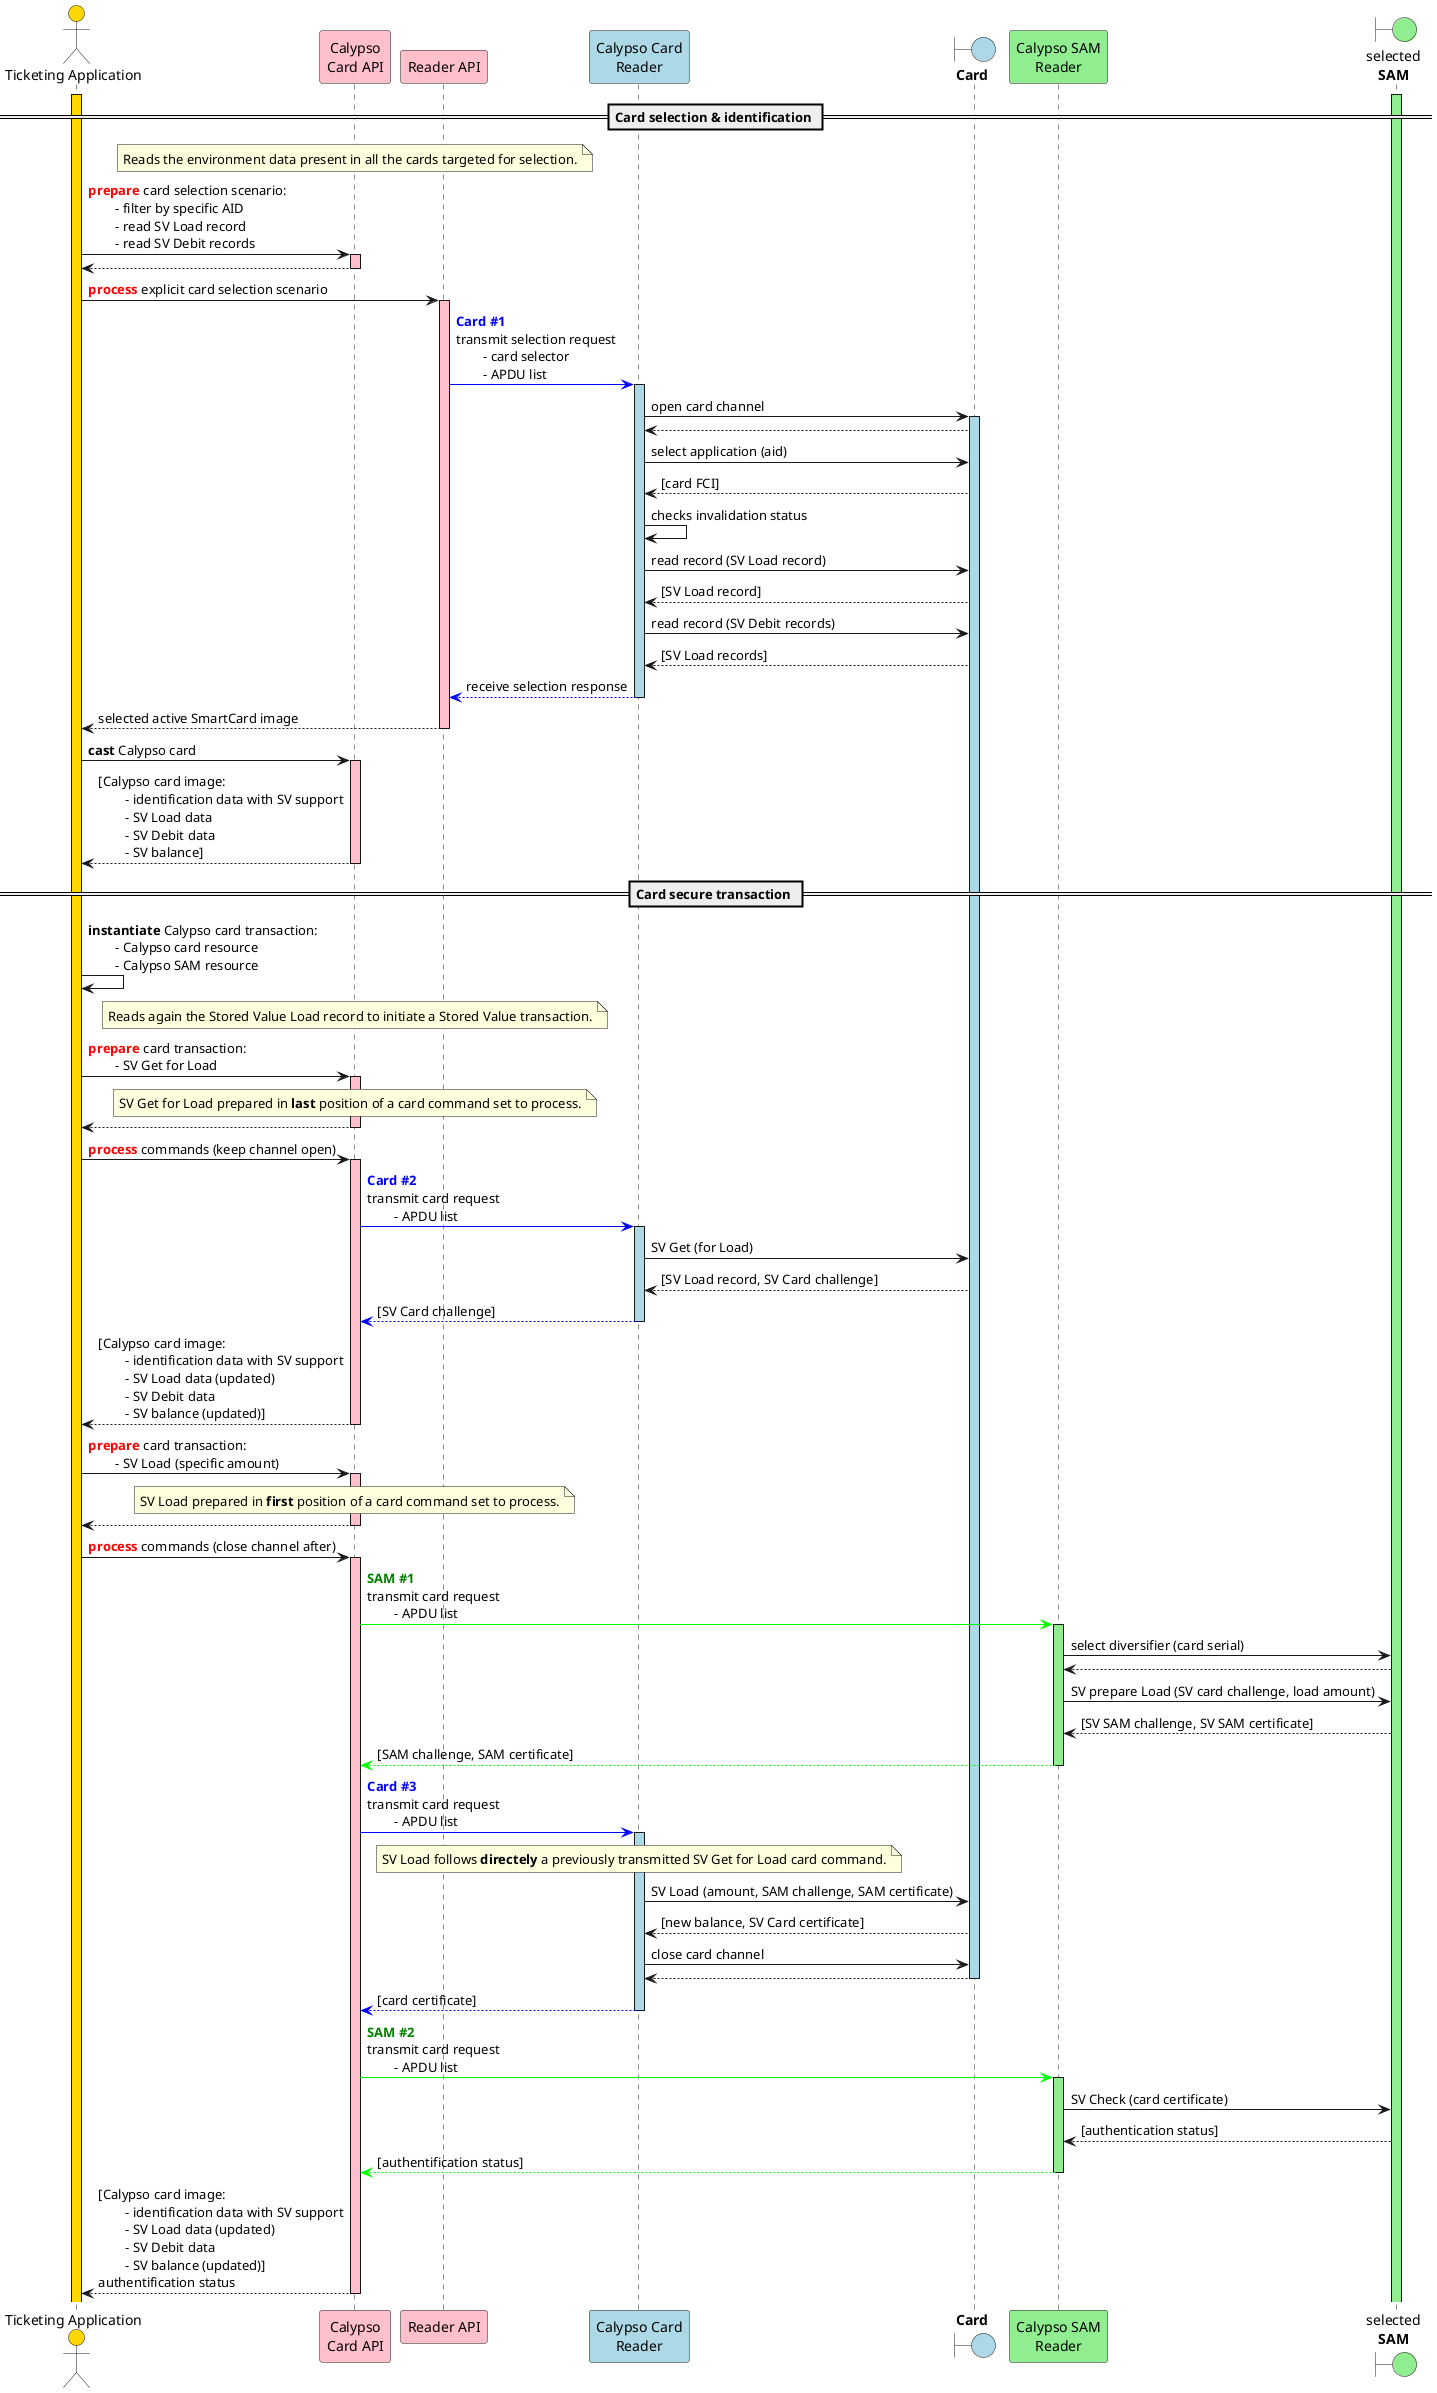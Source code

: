 @startuml

'skinparam ClassBorderColor #F1C40F
skinparam ClassBorderColor #D4AC0D
skinparam stereotypeABorderColor #A9DCDF
skinparam stereotypeIBorderColor #B4A7E5
skinparam stereotypeCBorderColor #ADD1B2
skinparam stereotypeEBorderColor #EB93DF
skinparam shadowing false

skinparam StateBorderColor #D4AC0D
skinparam ActivityBorderColor #D4AC0D

' Red
skinparam ClassBackgroundColor<<red>> #FDEDEC
skinparam ClassBorderColor<<red>> #E74C3C
hide <<red>> stereotype
' Purple
skinparam ClassBackgroundColor<<purple>> #F4ECF7
skinparam ClassBorderColor<<purple>> #8E44AD
hide <<purple>> stereotype
' blue
skinparam ClassBackgroundColor<<blue>> #EBF5FB
skinparam ClassBorderColor<<blue>> #3498DB
hide <<blue>> stereotype
' Green
skinparam ClassBackgroundColor<<green>> #EAFAF1
skinparam ClassBorderColor<<green>> #2ECC71
hide <<green>> stereotype

' Orange
skinparam ClassBackgroundColor<<orange>> #FDF2E9
skinparam ClassBorderColor<<orange>> #E67E22
hide <<orange>> stereotype

' Grey
skinparam ClassBackgroundColor<<grey>> #EAECEE
skinparam ClassBorderColor<<grey>> #2C3E50
hide <<grey>> stereotype

actor "Ticketing Application" as app #gold
participant "Calypso\nCard API" as capi #pink
participant "Reader API" as rapi #pink
participant "Calypso Card\nReader" as cardReader #lightBlue
boundary "**Card**" as card #lightBlue
participant "Calypso SAM\nReader" as samReader #lightGreen
boundary "selected\n**SAM**" as sam #lightGreen

activate app #gold
activate sam #lightGreen

== Card selection & identification ==

note over capi
    Reads the environment data present in all the cards targeted for selection.
end note

app->capi: <font color=red>**prepare**</font> card selection scenario:\n\t- filter by specific AID\n\t- read SV Load record\n\t- read SV Debit records
activate capi  #pink
capi-->app
deactivate capi

app->rapi: <font color=red>**process**</font> explicit card selection scenario
activate rapi  #pink
rapi-[#0000FF]>cardReader: <font color=blue>**Card #1**</font>\ntransmit selection request\n\t- card selector\n\t- APDU list
activate cardReader #lightBlue

cardReader->card: open card channel
activate card #lightBlue
card-->cardReader
cardReader->card: select application (aid)
card-->cardReader: [card FCI]
cardReader->cardReader: checks invalidation status

'group Card APDU commands outside secure session
    cardReader->card: read record (SV Load record)
    card-->cardReader: [SV Load record]
    cardReader->card: read record (SV Debit records)
    card-->cardReader: [SV Load records]
'end

cardReader--[#0000FF]>rapi: receive selection response
deactivate cardReader

rapi-->app: selected active SmartCard image
deactivate rapi

app->capi: **cast** Calypso card
activate capi  #pink
capi-->app: [Calypso card image:\n\t- identification data with SV support\n\t- SV Load data\n\t- SV Debit data\n\t- SV balance]

deactivate capi

== Card secure transaction ==

app->app: **instantiate** Calypso card transaction:\n\t- Calypso card resource\n\t- Calypso SAM resource

note over capi
    Reads again the Stored Value Load record to initiate a Stored Value transaction.
end note

app->capi: <font color=red>**prepare**</font> card transaction:\n\t- SV Get for Load
activate capi  #pink
note over capi
    SV Get for Load prepared in **last** position of a card command set to process.
end note
capi-->app
deactivate capi

app->capi: <font color=red>**process**</font> commands (keep channel open)
activate capi  #pink

capi-[#0000FF]>cardReader: <font color=blue>**Card #2**</font>\ntransmit card request\n\t- APDU list
activate cardReader #lightBlue

'group Card APDU commands inside session
    cardReader->card: SV Get (for Load)
    card-->cardReader: [SV Load record, SV Card challenge]
'end

cardReader--[#0000FF]>capi: [SV Card challenge]
deactivate cardReader

capi-->app: [Calypso card image:\n\t- identification data with SV support\n\t- SV Load data (updated)\n\t- SV Debit data\n\t- SV balance (updated)]
deactivate capi

app->capi: <font color=red>**prepare**</font> card transaction:\n\t- SV Load (specific amount)
activate capi  #pink
note over capi
    SV Load prepared in **first** position of a card command set to process.
end note
capi-->app
deactivate capi

app->capi: <font color=red>**process**</font> commands (close channel after)
activate capi  #pink

capi-[#00FF00]>samReader: <font color=green>**SAM #1**</font>\ntransmit card request\n\t- APDU list
activate samReader #lightGreen

samReader->sam: select diversifier (card serial)
sam-->samReader
samReader->sam: SV prepare Load (SV card challenge, load amount)
sam-->samReader: [SV SAM challenge, SV SAM certificate]

samReader-[#00FF00]->capi: [SAM challenge, SAM certificate]
deactivate samReader

capi-[#0000FF]>cardReader: <font color=blue>**Card #3**</font>\ntransmit card request\n\t- APDU list
activate cardReader #lightBlue

'group Card APDU commands inside session
note over cardReader
    SV Load follows **directely** a previously transmitted SV Get for Load card command.
end note
    cardReader->card: SV Load (amount, SAM challenge, SAM certificate)
    card-->cardReader: [new balance, SV Card certificate]
'end

cardReader->card: close card channel
card-->cardReader
deactivate card

cardReader-[#0000FF]->capi: [card certificate]
deactivate cardReader

capi-[#00FF00]>samReader: <font color=green>**SAM #2**</font>\ntransmit card request\n\t- APDU list
activate samReader #lightGreen
samReader->sam: SV Check (card certificate)
sam-->samReader: [authentication status]

samReader-[#00FF00]->capi: [authentification status]
deactivate samReader

capi-->app: [Calypso card image:\n\t- identification data with SV support\n\t- SV Load data (updated)\n\t- SV Debit data\n\t- SV balance (updated)]\nauthentification status
deactivate capi
@enduml